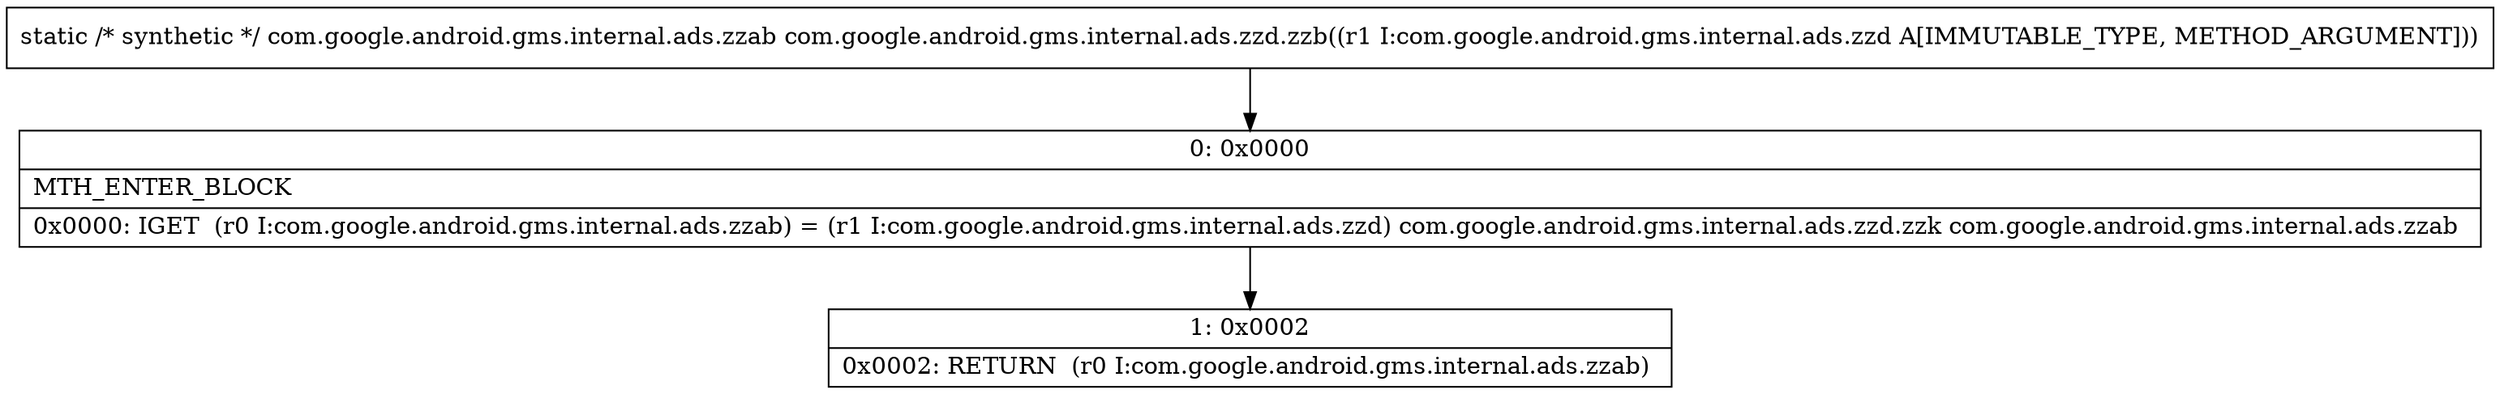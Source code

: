 digraph "CFG forcom.google.android.gms.internal.ads.zzd.zzb(Lcom\/google\/android\/gms\/internal\/ads\/zzd;)Lcom\/google\/android\/gms\/internal\/ads\/zzab;" {
Node_0 [shape=record,label="{0\:\ 0x0000|MTH_ENTER_BLOCK\l|0x0000: IGET  (r0 I:com.google.android.gms.internal.ads.zzab) = (r1 I:com.google.android.gms.internal.ads.zzd) com.google.android.gms.internal.ads.zzd.zzk com.google.android.gms.internal.ads.zzab \l}"];
Node_1 [shape=record,label="{1\:\ 0x0002|0x0002: RETURN  (r0 I:com.google.android.gms.internal.ads.zzab) \l}"];
MethodNode[shape=record,label="{static \/* synthetic *\/ com.google.android.gms.internal.ads.zzab com.google.android.gms.internal.ads.zzd.zzb((r1 I:com.google.android.gms.internal.ads.zzd A[IMMUTABLE_TYPE, METHOD_ARGUMENT])) }"];
MethodNode -> Node_0;
Node_0 -> Node_1;
}

